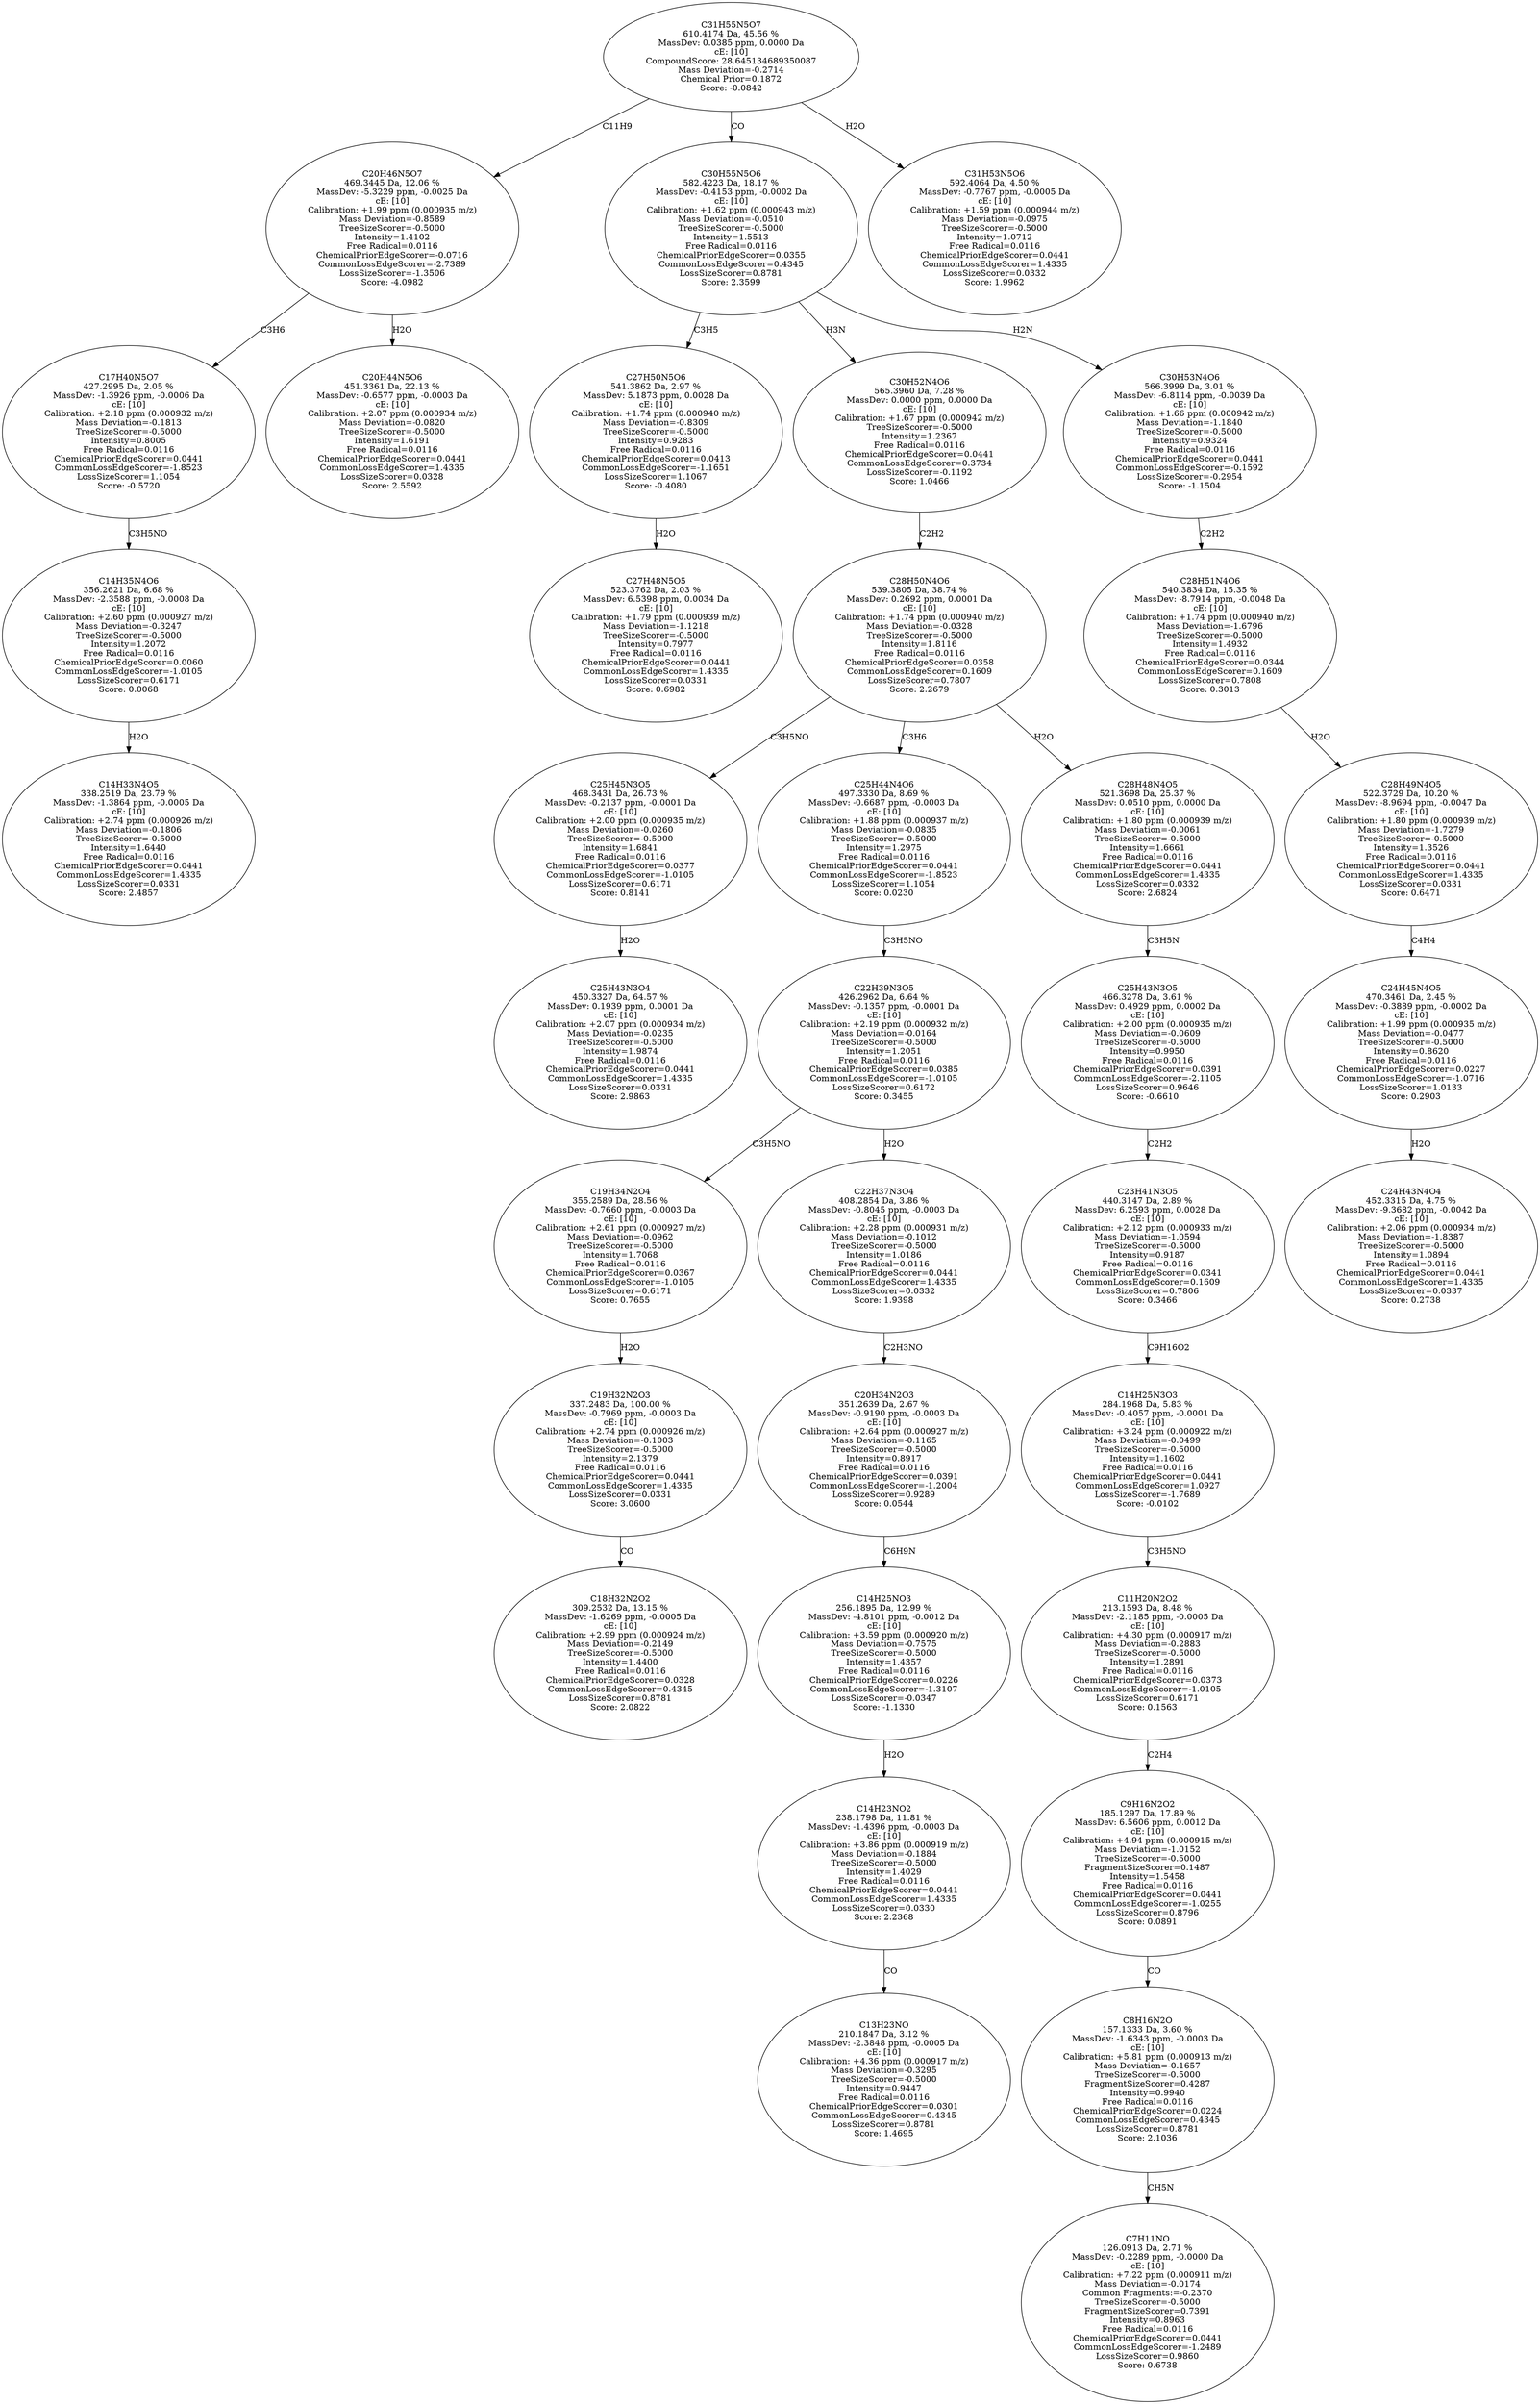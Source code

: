 strict digraph {
v1 [label="C14H33N4O5\n338.2519 Da, 23.79 %\nMassDev: -1.3864 ppm, -0.0005 Da\ncE: [10]\nCalibration: +2.74 ppm (0.000926 m/z)\nMass Deviation=-0.1806\nTreeSizeScorer=-0.5000\nIntensity=1.6440\nFree Radical=0.0116\nChemicalPriorEdgeScorer=0.0441\nCommonLossEdgeScorer=1.4335\nLossSizeScorer=0.0331\nScore: 2.4857"];
v2 [label="C14H35N4O6\n356.2621 Da, 6.68 %\nMassDev: -2.3588 ppm, -0.0008 Da\ncE: [10]\nCalibration: +2.60 ppm (0.000927 m/z)\nMass Deviation=-0.3247\nTreeSizeScorer=-0.5000\nIntensity=1.2072\nFree Radical=0.0116\nChemicalPriorEdgeScorer=0.0060\nCommonLossEdgeScorer=-1.0105\nLossSizeScorer=0.6171\nScore: 0.0068"];
v3 [label="C17H40N5O7\n427.2995 Da, 2.05 %\nMassDev: -1.3926 ppm, -0.0006 Da\ncE: [10]\nCalibration: +2.18 ppm (0.000932 m/z)\nMass Deviation=-0.1813\nTreeSizeScorer=-0.5000\nIntensity=0.8005\nFree Radical=0.0116\nChemicalPriorEdgeScorer=0.0441\nCommonLossEdgeScorer=-1.8523\nLossSizeScorer=1.1054\nScore: -0.5720"];
v4 [label="C20H44N5O6\n451.3361 Da, 22.13 %\nMassDev: -0.6577 ppm, -0.0003 Da\ncE: [10]\nCalibration: +2.07 ppm (0.000934 m/z)\nMass Deviation=-0.0820\nTreeSizeScorer=-0.5000\nIntensity=1.6191\nFree Radical=0.0116\nChemicalPriorEdgeScorer=0.0441\nCommonLossEdgeScorer=1.4335\nLossSizeScorer=0.0328\nScore: 2.5592"];
v5 [label="C20H46N5O7\n469.3445 Da, 12.06 %\nMassDev: -5.3229 ppm, -0.0025 Da\ncE: [10]\nCalibration: +1.99 ppm (0.000935 m/z)\nMass Deviation=-0.8589\nTreeSizeScorer=-0.5000\nIntensity=1.4102\nFree Radical=0.0116\nChemicalPriorEdgeScorer=-0.0716\nCommonLossEdgeScorer=-2.7389\nLossSizeScorer=-1.3506\nScore: -4.0982"];
v6 [label="C27H48N5O5\n523.3762 Da, 2.03 %\nMassDev: 6.5398 ppm, 0.0034 Da\ncE: [10]\nCalibration: +1.79 ppm (0.000939 m/z)\nMass Deviation=-1.1218\nTreeSizeScorer=-0.5000\nIntensity=0.7977\nFree Radical=0.0116\nChemicalPriorEdgeScorer=0.0441\nCommonLossEdgeScorer=1.4335\nLossSizeScorer=0.0331\nScore: 0.6982"];
v7 [label="C27H50N5O6\n541.3862 Da, 2.97 %\nMassDev: 5.1873 ppm, 0.0028 Da\ncE: [10]\nCalibration: +1.74 ppm (0.000940 m/z)\nMass Deviation=-0.8309\nTreeSizeScorer=-0.5000\nIntensity=0.9283\nFree Radical=0.0116\nChemicalPriorEdgeScorer=0.0413\nCommonLossEdgeScorer=-1.1651\nLossSizeScorer=1.1067\nScore: -0.4080"];
v8 [label="C25H43N3O4\n450.3327 Da, 64.57 %\nMassDev: 0.1939 ppm, 0.0001 Da\ncE: [10]\nCalibration: +2.07 ppm (0.000934 m/z)\nMass Deviation=-0.0235\nTreeSizeScorer=-0.5000\nIntensity=1.9874\nFree Radical=0.0116\nChemicalPriorEdgeScorer=0.0441\nCommonLossEdgeScorer=1.4335\nLossSizeScorer=0.0331\nScore: 2.9863"];
v9 [label="C25H45N3O5\n468.3431 Da, 26.73 %\nMassDev: -0.2137 ppm, -0.0001 Da\ncE: [10]\nCalibration: +2.00 ppm (0.000935 m/z)\nMass Deviation=-0.0260\nTreeSizeScorer=-0.5000\nIntensity=1.6841\nFree Radical=0.0116\nChemicalPriorEdgeScorer=0.0377\nCommonLossEdgeScorer=-1.0105\nLossSizeScorer=0.6171\nScore: 0.8141"];
v10 [label="C18H32N2O2\n309.2532 Da, 13.15 %\nMassDev: -1.6269 ppm, -0.0005 Da\ncE: [10]\nCalibration: +2.99 ppm (0.000924 m/z)\nMass Deviation=-0.2149\nTreeSizeScorer=-0.5000\nIntensity=1.4400\nFree Radical=0.0116\nChemicalPriorEdgeScorer=0.0328\nCommonLossEdgeScorer=0.4345\nLossSizeScorer=0.8781\nScore: 2.0822"];
v11 [label="C19H32N2O3\n337.2483 Da, 100.00 %\nMassDev: -0.7969 ppm, -0.0003 Da\ncE: [10]\nCalibration: +2.74 ppm (0.000926 m/z)\nMass Deviation=-0.1003\nTreeSizeScorer=-0.5000\nIntensity=2.1379\nFree Radical=0.0116\nChemicalPriorEdgeScorer=0.0441\nCommonLossEdgeScorer=1.4335\nLossSizeScorer=0.0331\nScore: 3.0600"];
v12 [label="C19H34N2O4\n355.2589 Da, 28.56 %\nMassDev: -0.7660 ppm, -0.0003 Da\ncE: [10]\nCalibration: +2.61 ppm (0.000927 m/z)\nMass Deviation=-0.0962\nTreeSizeScorer=-0.5000\nIntensity=1.7068\nFree Radical=0.0116\nChemicalPriorEdgeScorer=0.0367\nCommonLossEdgeScorer=-1.0105\nLossSizeScorer=0.6171\nScore: 0.7655"];
v13 [label="C13H23NO\n210.1847 Da, 3.12 %\nMassDev: -2.3848 ppm, -0.0005 Da\ncE: [10]\nCalibration: +4.36 ppm (0.000917 m/z)\nMass Deviation=-0.3295\nTreeSizeScorer=-0.5000\nIntensity=0.9447\nFree Radical=0.0116\nChemicalPriorEdgeScorer=0.0301\nCommonLossEdgeScorer=0.4345\nLossSizeScorer=0.8781\nScore: 1.4695"];
v14 [label="C14H23NO2\n238.1798 Da, 11.81 %\nMassDev: -1.4396 ppm, -0.0003 Da\ncE: [10]\nCalibration: +3.86 ppm (0.000919 m/z)\nMass Deviation=-0.1884\nTreeSizeScorer=-0.5000\nIntensity=1.4029\nFree Radical=0.0116\nChemicalPriorEdgeScorer=0.0441\nCommonLossEdgeScorer=1.4335\nLossSizeScorer=0.0330\nScore: 2.2368"];
v15 [label="C14H25NO3\n256.1895 Da, 12.99 %\nMassDev: -4.8101 ppm, -0.0012 Da\ncE: [10]\nCalibration: +3.59 ppm (0.000920 m/z)\nMass Deviation=-0.7575\nTreeSizeScorer=-0.5000\nIntensity=1.4357\nFree Radical=0.0116\nChemicalPriorEdgeScorer=0.0226\nCommonLossEdgeScorer=-1.3107\nLossSizeScorer=-0.0347\nScore: -1.1330"];
v16 [label="C20H34N2O3\n351.2639 Da, 2.67 %\nMassDev: -0.9190 ppm, -0.0003 Da\ncE: [10]\nCalibration: +2.64 ppm (0.000927 m/z)\nMass Deviation=-0.1165\nTreeSizeScorer=-0.5000\nIntensity=0.8917\nFree Radical=0.0116\nChemicalPriorEdgeScorer=0.0391\nCommonLossEdgeScorer=-1.2004\nLossSizeScorer=0.9289\nScore: 0.0544"];
v17 [label="C22H37N3O4\n408.2854 Da, 3.86 %\nMassDev: -0.8045 ppm, -0.0003 Da\ncE: [10]\nCalibration: +2.28 ppm (0.000931 m/z)\nMass Deviation=-0.1012\nTreeSizeScorer=-0.5000\nIntensity=1.0186\nFree Radical=0.0116\nChemicalPriorEdgeScorer=0.0441\nCommonLossEdgeScorer=1.4335\nLossSizeScorer=0.0332\nScore: 1.9398"];
v18 [label="C22H39N3O5\n426.2962 Da, 6.64 %\nMassDev: -0.1357 ppm, -0.0001 Da\ncE: [10]\nCalibration: +2.19 ppm (0.000932 m/z)\nMass Deviation=-0.0164\nTreeSizeScorer=-0.5000\nIntensity=1.2051\nFree Radical=0.0116\nChemicalPriorEdgeScorer=0.0385\nCommonLossEdgeScorer=-1.0105\nLossSizeScorer=0.6172\nScore: 0.3455"];
v19 [label="C25H44N4O6\n497.3330 Da, 8.69 %\nMassDev: -0.6687 ppm, -0.0003 Da\ncE: [10]\nCalibration: +1.88 ppm (0.000937 m/z)\nMass Deviation=-0.0835\nTreeSizeScorer=-0.5000\nIntensity=1.2975\nFree Radical=0.0116\nChemicalPriorEdgeScorer=0.0441\nCommonLossEdgeScorer=-1.8523\nLossSizeScorer=1.1054\nScore: 0.0230"];
v20 [label="C7H11NO\n126.0913 Da, 2.71 %\nMassDev: -0.2289 ppm, -0.0000 Da\ncE: [10]\nCalibration: +7.22 ppm (0.000911 m/z)\nMass Deviation=-0.0174\nCommon Fragments:=-0.2370\nTreeSizeScorer=-0.5000\nFragmentSizeScorer=0.7391\nIntensity=0.8963\nFree Radical=0.0116\nChemicalPriorEdgeScorer=0.0441\nCommonLossEdgeScorer=-1.2489\nLossSizeScorer=0.9860\nScore: 0.6738"];
v21 [label="C8H16N2O\n157.1333 Da, 3.60 %\nMassDev: -1.6343 ppm, -0.0003 Da\ncE: [10]\nCalibration: +5.81 ppm (0.000913 m/z)\nMass Deviation=-0.1657\nTreeSizeScorer=-0.5000\nFragmentSizeScorer=0.4287\nIntensity=0.9940\nFree Radical=0.0116\nChemicalPriorEdgeScorer=0.0224\nCommonLossEdgeScorer=0.4345\nLossSizeScorer=0.8781\nScore: 2.1036"];
v22 [label="C9H16N2O2\n185.1297 Da, 17.89 %\nMassDev: 6.5606 ppm, 0.0012 Da\ncE: [10]\nCalibration: +4.94 ppm (0.000915 m/z)\nMass Deviation=-1.0152\nTreeSizeScorer=-0.5000\nFragmentSizeScorer=0.1487\nIntensity=1.5458\nFree Radical=0.0116\nChemicalPriorEdgeScorer=0.0441\nCommonLossEdgeScorer=-1.0255\nLossSizeScorer=0.8796\nScore: 0.0891"];
v23 [label="C11H20N2O2\n213.1593 Da, 8.48 %\nMassDev: -2.1185 ppm, -0.0005 Da\ncE: [10]\nCalibration: +4.30 ppm (0.000917 m/z)\nMass Deviation=-0.2883\nTreeSizeScorer=-0.5000\nIntensity=1.2891\nFree Radical=0.0116\nChemicalPriorEdgeScorer=0.0373\nCommonLossEdgeScorer=-1.0105\nLossSizeScorer=0.6171\nScore: 0.1563"];
v24 [label="C14H25N3O3\n284.1968 Da, 5.83 %\nMassDev: -0.4057 ppm, -0.0001 Da\ncE: [10]\nCalibration: +3.24 ppm (0.000922 m/z)\nMass Deviation=-0.0499\nTreeSizeScorer=-0.5000\nIntensity=1.1602\nFree Radical=0.0116\nChemicalPriorEdgeScorer=0.0441\nCommonLossEdgeScorer=1.0927\nLossSizeScorer=-1.7689\nScore: -0.0102"];
v25 [label="C23H41N3O5\n440.3147 Da, 2.89 %\nMassDev: 6.2593 ppm, 0.0028 Da\ncE: [10]\nCalibration: +2.12 ppm (0.000933 m/z)\nMass Deviation=-1.0594\nTreeSizeScorer=-0.5000\nIntensity=0.9187\nFree Radical=0.0116\nChemicalPriorEdgeScorer=0.0341\nCommonLossEdgeScorer=0.1609\nLossSizeScorer=0.7806\nScore: 0.3466"];
v26 [label="C25H43N3O5\n466.3278 Da, 3.61 %\nMassDev: 0.4929 ppm, 0.0002 Da\ncE: [10]\nCalibration: +2.00 ppm (0.000935 m/z)\nMass Deviation=-0.0609\nTreeSizeScorer=-0.5000\nIntensity=0.9950\nFree Radical=0.0116\nChemicalPriorEdgeScorer=0.0391\nCommonLossEdgeScorer=-2.1105\nLossSizeScorer=0.9646\nScore: -0.6610"];
v27 [label="C28H48N4O5\n521.3698 Da, 25.37 %\nMassDev: 0.0510 ppm, 0.0000 Da\ncE: [10]\nCalibration: +1.80 ppm (0.000939 m/z)\nMass Deviation=-0.0061\nTreeSizeScorer=-0.5000\nIntensity=1.6661\nFree Radical=0.0116\nChemicalPriorEdgeScorer=0.0441\nCommonLossEdgeScorer=1.4335\nLossSizeScorer=0.0332\nScore: 2.6824"];
v28 [label="C28H50N4O6\n539.3805 Da, 38.74 %\nMassDev: 0.2692 ppm, 0.0001 Da\ncE: [10]\nCalibration: +1.74 ppm (0.000940 m/z)\nMass Deviation=-0.0328\nTreeSizeScorer=-0.5000\nIntensity=1.8116\nFree Radical=0.0116\nChemicalPriorEdgeScorer=0.0358\nCommonLossEdgeScorer=0.1609\nLossSizeScorer=0.7807\nScore: 2.2679"];
v29 [label="C30H52N4O6\n565.3960 Da, 7.28 %\nMassDev: 0.0000 ppm, 0.0000 Da\ncE: [10]\nCalibration: +1.67 ppm (0.000942 m/z)\nTreeSizeScorer=-0.5000\nIntensity=1.2367\nFree Radical=0.0116\nChemicalPriorEdgeScorer=0.0441\nCommonLossEdgeScorer=0.3734\nLossSizeScorer=-0.1192\nScore: 1.0466"];
v30 [label="C24H43N4O4\n452.3315 Da, 4.75 %\nMassDev: -9.3682 ppm, -0.0042 Da\ncE: [10]\nCalibration: +2.06 ppm (0.000934 m/z)\nMass Deviation=-1.8387\nTreeSizeScorer=-0.5000\nIntensity=1.0894\nFree Radical=0.0116\nChemicalPriorEdgeScorer=0.0441\nCommonLossEdgeScorer=1.4335\nLossSizeScorer=0.0337\nScore: 0.2738"];
v31 [label="C24H45N4O5\n470.3461 Da, 2.45 %\nMassDev: -0.3889 ppm, -0.0002 Da\ncE: [10]\nCalibration: +1.99 ppm (0.000935 m/z)\nMass Deviation=-0.0477\nTreeSizeScorer=-0.5000\nIntensity=0.8620\nFree Radical=0.0116\nChemicalPriorEdgeScorer=0.0227\nCommonLossEdgeScorer=-1.0716\nLossSizeScorer=1.0133\nScore: 0.2903"];
v32 [label="C28H49N4O5\n522.3729 Da, 10.20 %\nMassDev: -8.9694 ppm, -0.0047 Da\ncE: [10]\nCalibration: +1.80 ppm (0.000939 m/z)\nMass Deviation=-1.7279\nTreeSizeScorer=-0.5000\nIntensity=1.3526\nFree Radical=0.0116\nChemicalPriorEdgeScorer=0.0441\nCommonLossEdgeScorer=1.4335\nLossSizeScorer=0.0331\nScore: 0.6471"];
v33 [label="C28H51N4O6\n540.3834 Da, 15.35 %\nMassDev: -8.7914 ppm, -0.0048 Da\ncE: [10]\nCalibration: +1.74 ppm (0.000940 m/z)\nMass Deviation=-1.6796\nTreeSizeScorer=-0.5000\nIntensity=1.4932\nFree Radical=0.0116\nChemicalPriorEdgeScorer=0.0344\nCommonLossEdgeScorer=0.1609\nLossSizeScorer=0.7808\nScore: 0.3013"];
v34 [label="C30H53N4O6\n566.3999 Da, 3.01 %\nMassDev: -6.8114 ppm, -0.0039 Da\ncE: [10]\nCalibration: +1.66 ppm (0.000942 m/z)\nMass Deviation=-1.1840\nTreeSizeScorer=-0.5000\nIntensity=0.9324\nFree Radical=0.0116\nChemicalPriorEdgeScorer=0.0441\nCommonLossEdgeScorer=-0.1592\nLossSizeScorer=-0.2954\nScore: -1.1504"];
v35 [label="C30H55N5O6\n582.4223 Da, 18.17 %\nMassDev: -0.4153 ppm, -0.0002 Da\ncE: [10]\nCalibration: +1.62 ppm (0.000943 m/z)\nMass Deviation=-0.0510\nTreeSizeScorer=-0.5000\nIntensity=1.5513\nFree Radical=0.0116\nChemicalPriorEdgeScorer=0.0355\nCommonLossEdgeScorer=0.4345\nLossSizeScorer=0.8781\nScore: 2.3599"];
v36 [label="C31H53N5O6\n592.4064 Da, 4.50 %\nMassDev: -0.7767 ppm, -0.0005 Da\ncE: [10]\nCalibration: +1.59 ppm (0.000944 m/z)\nMass Deviation=-0.0975\nTreeSizeScorer=-0.5000\nIntensity=1.0712\nFree Radical=0.0116\nChemicalPriorEdgeScorer=0.0441\nCommonLossEdgeScorer=1.4335\nLossSizeScorer=0.0332\nScore: 1.9962"];
v37 [label="C31H55N5O7\n610.4174 Da, 45.56 %\nMassDev: 0.0385 ppm, 0.0000 Da\ncE: [10]\nCompoundScore: 28.645134689350087\nMass Deviation=-0.2714\nChemical Prior=0.1872\nScore: -0.0842"];
v2 -> v1 [label="H2O"];
v3 -> v2 [label="C3H5NO"];
v5 -> v3 [label="C3H6"];
v5 -> v4 [label="H2O"];
v37 -> v5 [label="C11H9"];
v7 -> v6 [label="H2O"];
v35 -> v7 [label="C3H5"];
v9 -> v8 [label="H2O"];
v28 -> v9 [label="C3H5NO"];
v11 -> v10 [label="CO"];
v12 -> v11 [label="H2O"];
v18 -> v12 [label="C3H5NO"];
v14 -> v13 [label="CO"];
v15 -> v14 [label="H2O"];
v16 -> v15 [label="C6H9N"];
v17 -> v16 [label="C2H3NO"];
v18 -> v17 [label="H2O"];
v19 -> v18 [label="C3H5NO"];
v28 -> v19 [label="C3H6"];
v21 -> v20 [label="CH5N"];
v22 -> v21 [label="CO"];
v23 -> v22 [label="C2H4"];
v24 -> v23 [label="C3H5NO"];
v25 -> v24 [label="C9H16O2"];
v26 -> v25 [label="C2H2"];
v27 -> v26 [label="C3H5N"];
v28 -> v27 [label="H2O"];
v29 -> v28 [label="C2H2"];
v35 -> v29 [label="H3N"];
v31 -> v30 [label="H2O"];
v32 -> v31 [label="C4H4"];
v33 -> v32 [label="H2O"];
v34 -> v33 [label="C2H2"];
v35 -> v34 [label="H2N"];
v37 -> v35 [label="CO"];
v37 -> v36 [label="H2O"];
}